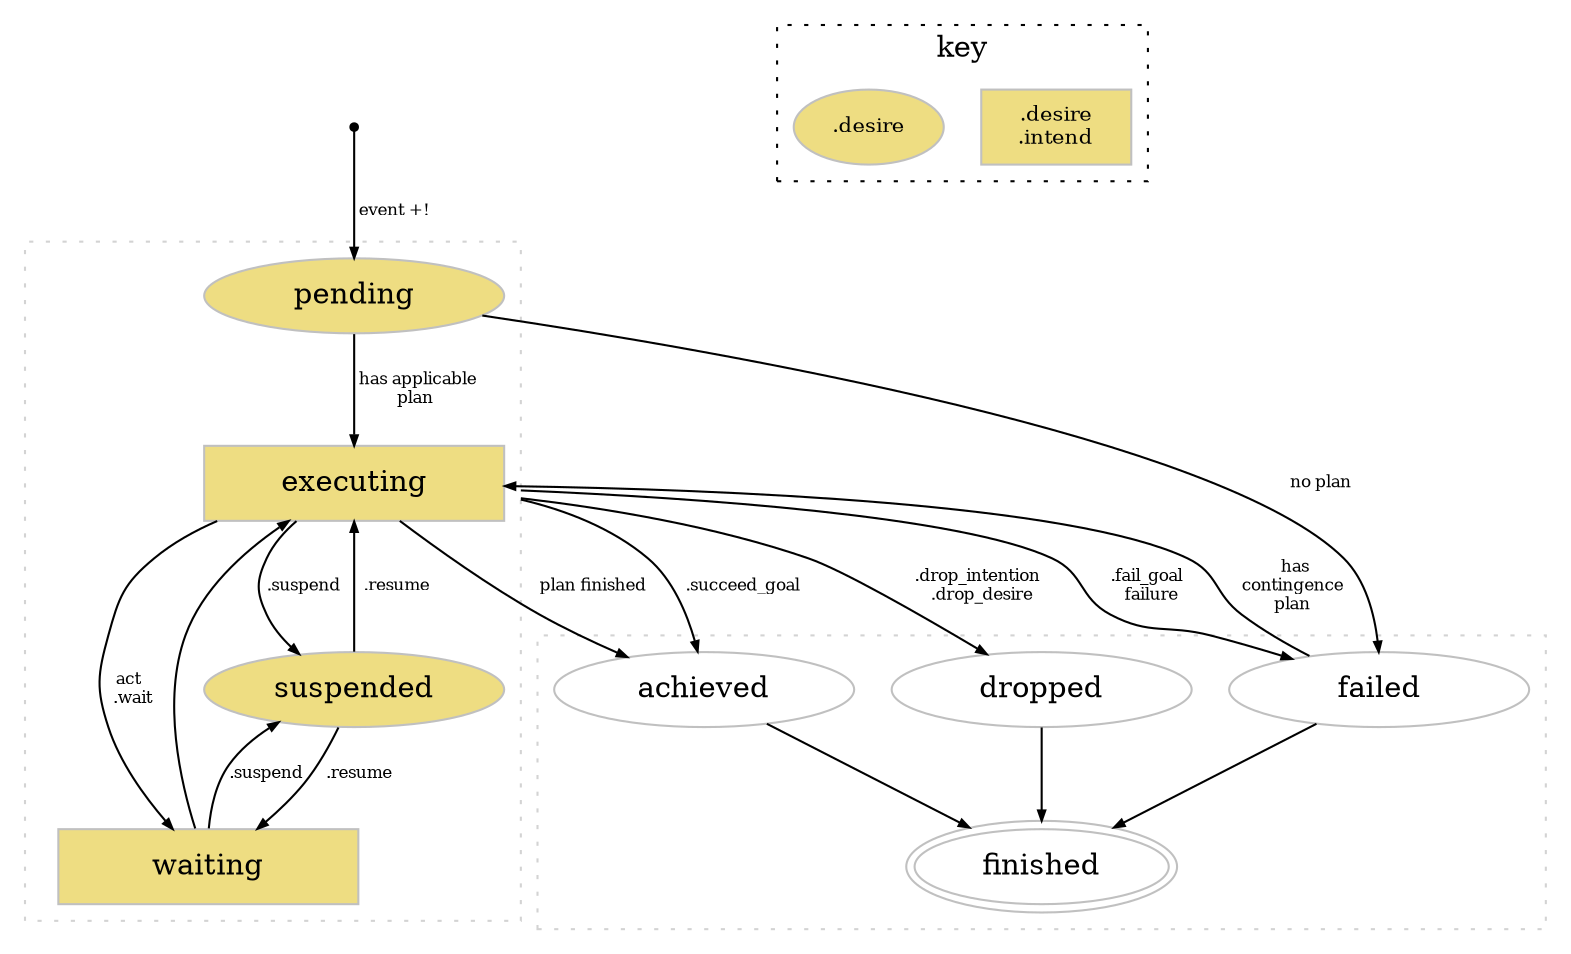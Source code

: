 // dot goal-states.gv -Tpdf -o goal-states.pdf

digraph goal_states {
   node [color=gray];

   compound=true;

   ENTRY[shape=point,color=black,label=""];
   //EXIT[shape=point,color=black,label=""];

   subgraph cluster1 {
     shape = rectangle; style=dotted; color=lightgrey;
     node [shape=oval,style=filled,color=gray, fillcolor="lightgoldenrod", fixedsize=shape,width=2];
     C [label="pending"];

     S [label="suspended"];

     node [shape=rectangle,style="filled",fillcolor="lightgoldenrod",fixedsize=shape,width=2];
  	 E [label="executing"];
  	 P [label="waiting"];

     C->E[label=< has applicable<br/>plan<br/>>,fontsize="8",arrowsize=0.5];

     {E,P}->S[label=<.suspend>,fontsize="8",arrowsize=0.5];
     S->{E,P}[label=<  .resume>,fontsize="8",arrowsize=0.5];

     E->P[label=<act <br/> .wait<br/>>,fontsize="8",arrowsize=0.5];
     P->E[label=<>,fontsize="8",arrowsize=0.5];

   }

   subgraph cluster2 {
     //rankdir=TB;
     //label = "finished"; fontcolor=lightgrey;
     shape = rectangle; style=dotted; color=lightgrey;
     node [shape=oval,fillcolor=white,color=gray,style=filled,fixedsize=shape,width=2];
     A [label="achieved"];
     F [label="failed"];
     D [label="dropped"];
     T [label="finished",peripheries=2,width=1.7];
   }

	 ENTRY->C[label=< event +!>,fontsize="8",arrowsize=0.5];

   C->F[label=< no plan<br/>>,fontsize="8",arrowsize=0.5];

   E->A[label=<plan finished>,fontsize="8",arrowsize=0.5];
   E->D[label=<.drop_intention <br/> .drop_desire>,fontsize="8",arrowsize=0.5,ltail=cluster1];

   E -> F [label=<.fail_goal <br/> failure>,fontsize="8",arrowsize=0.5,ltail=cluster1];
   E -> A [label=<.succeed_goal>,fontsize="8",arrowsize=0.5,ltail=cluster1];

   F -> E [label=< has<br/>contingence<br/>plan>,fontsize="8",arrowsize=0.5];

   {A,F,D} -> T [arrowsize=0.5];

   subgraph cluster0 {
      label = "key";
      rankdir=LR; shape = rectangle; style=dotted;
      //key4 [label=< <i>^meta event</i> >, shape=plaintext,fontsize="10",];
      key2 [label=".desire\n.intend",shape=rectangle,style=filled,fontsize="10", fillcolor=lightgoldenrod,fixedsize=shape,width=1];
      key1 [label=".desire",   shape=oval,     style=filled,fontsize="10", fillcolor=lightgoldenrod,fixedsize=shape,width=1];
      //key3 [label="finished", shape=oval,     style=filled,fontsize="10", fillcolor=lightgrey,fixedsize=shape,width=1];
   }
}
